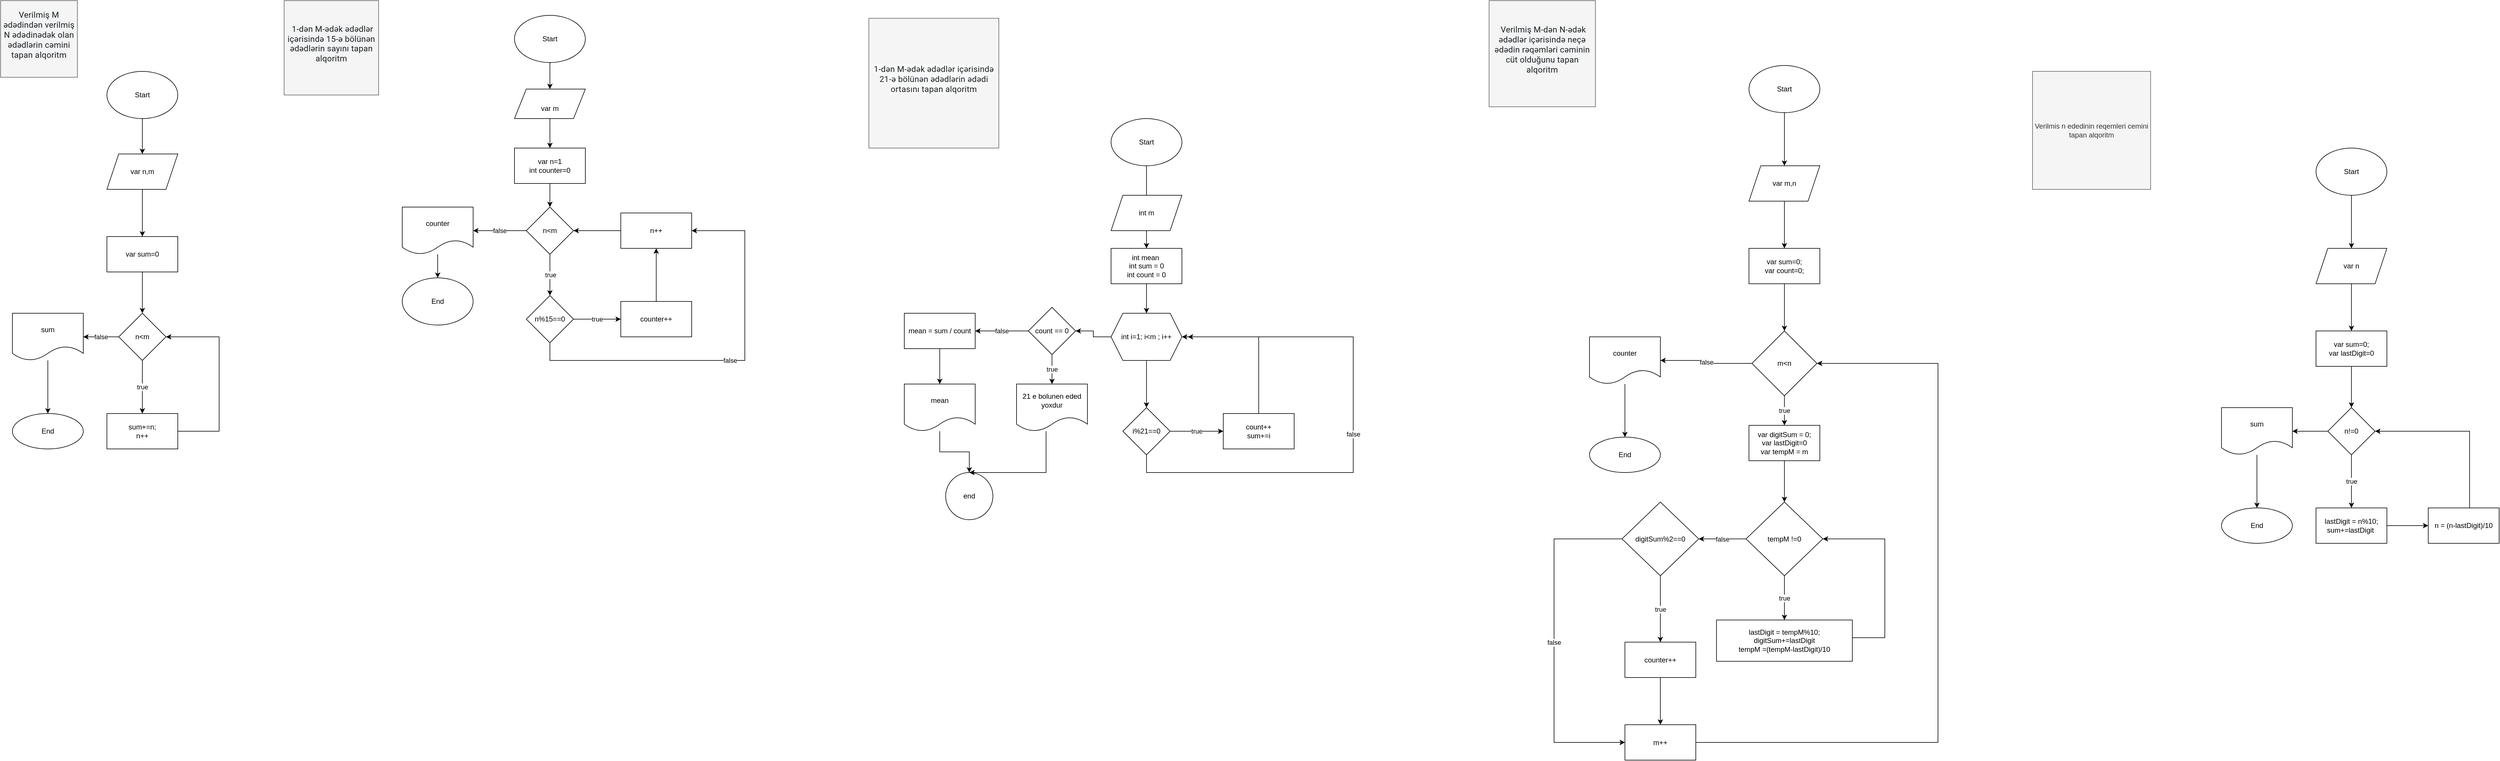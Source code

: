 <mxfile version="18.0.6" type="device"><diagram id="zhgEL19RaD3LNtst3W-4" name="Page-1"><mxGraphModel dx="782" dy="411" grid="1" gridSize="10" guides="1" tooltips="1" connect="1" arrows="1" fold="1" page="1" pageScale="1" pageWidth="850" pageHeight="1100" math="0" shadow="0"><root><mxCell id="0"/><mxCell id="1" parent="0"/><mxCell id="QEVaQ_2GhwI0ITmnU6J1-1" value="&#10;&lt;span style=&quot;color: rgba(0, 0, 0, 0.87); font-family: Roboto, Arial, sans-serif; font-size: 14px; font-style: normal; font-variant-ligatures: normal; font-variant-caps: normal; font-weight: 400; letter-spacing: 0.2px; orphans: 2; text-align: start; text-indent: 0px; text-transform: none; widows: 2; word-spacing: 0px; -webkit-text-stroke-width: 0px; background-color: rgb(241, 243, 244); text-decoration-thickness: initial; text-decoration-style: initial; text-decoration-color: initial; float: none; display: inline !important;&quot;&gt;Verilmiş M ədədindən verilmiş N ədədinədək olan ədədlərin cəmini tapan alqoritm&lt;/span&gt;&#10;&#10;" style="whiteSpace=wrap;html=1;aspect=fixed;fillColor=#f5f5f5;fontColor=#333333;strokeColor=#666666;" vertex="1" parent="1"><mxGeometry x="40" y="40" width="130" height="130" as="geometry"/></mxCell><mxCell id="QEVaQ_2GhwI0ITmnU6J1-5" value="" style="edgeStyle=orthogonalEdgeStyle;rounded=0;orthogonalLoop=1;jettySize=auto;html=1;" edge="1" parent="1" source="QEVaQ_2GhwI0ITmnU6J1-3" target="QEVaQ_2GhwI0ITmnU6J1-4"><mxGeometry relative="1" as="geometry"/></mxCell><mxCell id="QEVaQ_2GhwI0ITmnU6J1-3" value="Start" style="ellipse;whiteSpace=wrap;html=1;" vertex="1" parent="1"><mxGeometry x="220" y="160" width="120" height="80" as="geometry"/></mxCell><mxCell id="QEVaQ_2GhwI0ITmnU6J1-7" value="" style="edgeStyle=orthogonalEdgeStyle;rounded=0;orthogonalLoop=1;jettySize=auto;html=1;" edge="1" parent="1" source="QEVaQ_2GhwI0ITmnU6J1-4" target="QEVaQ_2GhwI0ITmnU6J1-6"><mxGeometry relative="1" as="geometry"/></mxCell><mxCell id="QEVaQ_2GhwI0ITmnU6J1-4" value="var n,m" style="shape=parallelogram;perimeter=parallelogramPerimeter;whiteSpace=wrap;html=1;fixedSize=1;" vertex="1" parent="1"><mxGeometry x="220" y="300" width="120" height="60" as="geometry"/></mxCell><mxCell id="QEVaQ_2GhwI0ITmnU6J1-9" value="" style="edgeStyle=orthogonalEdgeStyle;rounded=0;orthogonalLoop=1;jettySize=auto;html=1;" edge="1" parent="1" source="QEVaQ_2GhwI0ITmnU6J1-6" target="QEVaQ_2GhwI0ITmnU6J1-8"><mxGeometry relative="1" as="geometry"/></mxCell><mxCell id="QEVaQ_2GhwI0ITmnU6J1-6" value="var sum=0" style="whiteSpace=wrap;html=1;" vertex="1" parent="1"><mxGeometry x="220" y="440" width="120" height="60" as="geometry"/></mxCell><mxCell id="QEVaQ_2GhwI0ITmnU6J1-11" value="true" style="edgeStyle=orthogonalEdgeStyle;rounded=0;orthogonalLoop=1;jettySize=auto;html=1;" edge="1" parent="1" source="QEVaQ_2GhwI0ITmnU6J1-8" target="QEVaQ_2GhwI0ITmnU6J1-10"><mxGeometry relative="1" as="geometry"/></mxCell><mxCell id="QEVaQ_2GhwI0ITmnU6J1-14" value="false" style="edgeStyle=orthogonalEdgeStyle;rounded=0;orthogonalLoop=1;jettySize=auto;html=1;" edge="1" parent="1" source="QEVaQ_2GhwI0ITmnU6J1-8" target="QEVaQ_2GhwI0ITmnU6J1-13"><mxGeometry relative="1" as="geometry"/></mxCell><mxCell id="QEVaQ_2GhwI0ITmnU6J1-8" value="n&amp;lt;m" style="rhombus;whiteSpace=wrap;html=1;" vertex="1" parent="1"><mxGeometry x="240" y="570" width="80" height="80" as="geometry"/></mxCell><mxCell id="QEVaQ_2GhwI0ITmnU6J1-12" style="edgeStyle=orthogonalEdgeStyle;rounded=0;orthogonalLoop=1;jettySize=auto;html=1;entryX=1;entryY=0.5;entryDx=0;entryDy=0;" edge="1" parent="1" source="QEVaQ_2GhwI0ITmnU6J1-10" target="QEVaQ_2GhwI0ITmnU6J1-8"><mxGeometry relative="1" as="geometry"><Array as="points"><mxPoint x="410" y="770"/><mxPoint x="410" y="610"/></Array></mxGeometry></mxCell><mxCell id="QEVaQ_2GhwI0ITmnU6J1-10" value="sum+=n;&lt;br&gt;n++" style="whiteSpace=wrap;html=1;" vertex="1" parent="1"><mxGeometry x="220" y="740" width="120" height="60" as="geometry"/></mxCell><mxCell id="QEVaQ_2GhwI0ITmnU6J1-16" value="" style="edgeStyle=orthogonalEdgeStyle;rounded=0;orthogonalLoop=1;jettySize=auto;html=1;" edge="1" parent="1" source="QEVaQ_2GhwI0ITmnU6J1-13" target="QEVaQ_2GhwI0ITmnU6J1-15"><mxGeometry relative="1" as="geometry"/></mxCell><mxCell id="QEVaQ_2GhwI0ITmnU6J1-13" value="sum" style="shape=document;whiteSpace=wrap;html=1;boundedLbl=1;" vertex="1" parent="1"><mxGeometry x="60" y="570" width="120" height="80" as="geometry"/></mxCell><mxCell id="QEVaQ_2GhwI0ITmnU6J1-15" value="End" style="ellipse;whiteSpace=wrap;html=1;" vertex="1" parent="1"><mxGeometry x="60" y="740" width="120" height="60" as="geometry"/></mxCell><mxCell id="QEVaQ_2GhwI0ITmnU6J1-17" value="&#10;&lt;span style=&quot;color: rgba(0, 0, 0, 0.87); font-family: Roboto, Arial, sans-serif; font-size: 14px; font-style: normal; font-variant-ligatures: normal; font-variant-caps: normal; font-weight: 400; letter-spacing: 0.2px; orphans: 2; text-align: start; text-indent: 0px; text-transform: none; widows: 2; word-spacing: 0px; -webkit-text-stroke-width: 0px; background-color: rgb(241, 243, 244); text-decoration-thickness: initial; text-decoration-style: initial; text-decoration-color: initial; float: none; display: inline !important;&quot;&gt;&lt;span&gt;&amp;nbsp;&lt;/span&gt;1-dən M-ədək ədədlər içərisində 15-ə bölünən ədədlərin sayını tapan alqoritm&lt;/span&gt;&#10;&#10;" style="whiteSpace=wrap;html=1;aspect=fixed;fillColor=#f5f5f5;fontColor=#333333;strokeColor=#666666;" vertex="1" parent="1"><mxGeometry x="520" y="40" width="160" height="160" as="geometry"/></mxCell><mxCell id="QEVaQ_2GhwI0ITmnU6J1-19" style="edgeStyle=orthogonalEdgeStyle;rounded=0;orthogonalLoop=1;jettySize=auto;html=1;" edge="1" parent="1" source="QEVaQ_2GhwI0ITmnU6J1-18" target="QEVaQ_2GhwI0ITmnU6J1-20"><mxGeometry relative="1" as="geometry"><mxPoint x="970" y="210" as="targetPoint"/></mxGeometry></mxCell><mxCell id="QEVaQ_2GhwI0ITmnU6J1-18" value="Start" style="ellipse;whiteSpace=wrap;html=1;" vertex="1" parent="1"><mxGeometry x="910" y="65" width="120" height="80" as="geometry"/></mxCell><mxCell id="QEVaQ_2GhwI0ITmnU6J1-21" style="edgeStyle=orthogonalEdgeStyle;rounded=0;orthogonalLoop=1;jettySize=auto;html=1;" edge="1" parent="1" source="QEVaQ_2GhwI0ITmnU6J1-20" target="QEVaQ_2GhwI0ITmnU6J1-22"><mxGeometry relative="1" as="geometry"><mxPoint x="970" y="300" as="targetPoint"/></mxGeometry></mxCell><mxCell id="QEVaQ_2GhwI0ITmnU6J1-20" value="&lt;br&gt;var m" style="shape=parallelogram;perimeter=parallelogramPerimeter;whiteSpace=wrap;html=1;fixedSize=1;" vertex="1" parent="1"><mxGeometry x="910" y="190" width="120" height="50" as="geometry"/></mxCell><mxCell id="QEVaQ_2GhwI0ITmnU6J1-23" style="edgeStyle=orthogonalEdgeStyle;rounded=0;orthogonalLoop=1;jettySize=auto;html=1;" edge="1" parent="1" source="QEVaQ_2GhwI0ITmnU6J1-22" target="QEVaQ_2GhwI0ITmnU6J1-24"><mxGeometry relative="1" as="geometry"><mxPoint x="970" y="410" as="targetPoint"/></mxGeometry></mxCell><mxCell id="QEVaQ_2GhwI0ITmnU6J1-22" value="var n=1&lt;br&gt;int counter=0" style="rounded=0;whiteSpace=wrap;html=1;" vertex="1" parent="1"><mxGeometry x="910" y="290" width="120" height="60" as="geometry"/></mxCell><mxCell id="QEVaQ_2GhwI0ITmnU6J1-25" value="false" style="edgeStyle=orthogonalEdgeStyle;rounded=0;orthogonalLoop=1;jettySize=auto;html=1;" edge="1" parent="1" source="QEVaQ_2GhwI0ITmnU6J1-24" target="QEVaQ_2GhwI0ITmnU6J1-26"><mxGeometry relative="1" as="geometry"><mxPoint x="850" y="430" as="targetPoint"/></mxGeometry></mxCell><mxCell id="QEVaQ_2GhwI0ITmnU6J1-27" value="true" style="edgeStyle=orthogonalEdgeStyle;rounded=0;orthogonalLoop=1;jettySize=auto;html=1;" edge="1" parent="1" source="QEVaQ_2GhwI0ITmnU6J1-24"><mxGeometry relative="1" as="geometry"><mxPoint x="970" y="540" as="targetPoint"/></mxGeometry></mxCell><mxCell id="QEVaQ_2GhwI0ITmnU6J1-24" value="n&amp;lt;m" style="rhombus;whiteSpace=wrap;html=1;" vertex="1" parent="1"><mxGeometry x="930" y="390" width="80" height="80" as="geometry"/></mxCell><mxCell id="QEVaQ_2GhwI0ITmnU6J1-38" style="edgeStyle=orthogonalEdgeStyle;rounded=0;orthogonalLoop=1;jettySize=auto;html=1;entryX=0.5;entryY=0;entryDx=0;entryDy=0;" edge="1" parent="1" source="QEVaQ_2GhwI0ITmnU6J1-26" target="QEVaQ_2GhwI0ITmnU6J1-37"><mxGeometry relative="1" as="geometry"/></mxCell><mxCell id="QEVaQ_2GhwI0ITmnU6J1-26" value="counter" style="shape=document;whiteSpace=wrap;html=1;boundedLbl=1;" vertex="1" parent="1"><mxGeometry x="720" y="390" width="120" height="80" as="geometry"/></mxCell><mxCell id="QEVaQ_2GhwI0ITmnU6J1-30" value="true" style="edgeStyle=orthogonalEdgeStyle;rounded=0;orthogonalLoop=1;jettySize=auto;html=1;" edge="1" parent="1" source="QEVaQ_2GhwI0ITmnU6J1-29" target="QEVaQ_2GhwI0ITmnU6J1-31"><mxGeometry relative="1" as="geometry"><mxPoint x="1120" y="580" as="targetPoint"/></mxGeometry></mxCell><mxCell id="QEVaQ_2GhwI0ITmnU6J1-35" value="false" style="edgeStyle=orthogonalEdgeStyle;rounded=0;orthogonalLoop=1;jettySize=auto;html=1;entryX=1;entryY=0.5;entryDx=0;entryDy=0;" edge="1" parent="1" source="QEVaQ_2GhwI0ITmnU6J1-29" target="QEVaQ_2GhwI0ITmnU6J1-33"><mxGeometry relative="1" as="geometry"><Array as="points"><mxPoint x="970" y="650"/><mxPoint x="1300" y="650"/><mxPoint x="1300" y="430"/></Array></mxGeometry></mxCell><mxCell id="QEVaQ_2GhwI0ITmnU6J1-29" value="n%15==0" style="rhombus;whiteSpace=wrap;html=1;" vertex="1" parent="1"><mxGeometry x="930" y="540" width="80" height="80" as="geometry"/></mxCell><mxCell id="QEVaQ_2GhwI0ITmnU6J1-34" style="edgeStyle=orthogonalEdgeStyle;rounded=0;orthogonalLoop=1;jettySize=auto;html=1;entryX=0.5;entryY=1;entryDx=0;entryDy=0;" edge="1" parent="1" source="QEVaQ_2GhwI0ITmnU6J1-31" target="QEVaQ_2GhwI0ITmnU6J1-33"><mxGeometry relative="1" as="geometry"/></mxCell><mxCell id="QEVaQ_2GhwI0ITmnU6J1-31" value="counter++" style="rounded=0;whiteSpace=wrap;html=1;" vertex="1" parent="1"><mxGeometry x="1090" y="550" width="120" height="60" as="geometry"/></mxCell><mxCell id="QEVaQ_2GhwI0ITmnU6J1-36" style="edgeStyle=orthogonalEdgeStyle;rounded=0;orthogonalLoop=1;jettySize=auto;html=1;entryX=1;entryY=0.5;entryDx=0;entryDy=0;" edge="1" parent="1" source="QEVaQ_2GhwI0ITmnU6J1-33" target="QEVaQ_2GhwI0ITmnU6J1-24"><mxGeometry relative="1" as="geometry"/></mxCell><mxCell id="QEVaQ_2GhwI0ITmnU6J1-33" value="n++" style="rounded=0;whiteSpace=wrap;html=1;" vertex="1" parent="1"><mxGeometry x="1090" y="400" width="120" height="60" as="geometry"/></mxCell><mxCell id="QEVaQ_2GhwI0ITmnU6J1-37" value="End" style="ellipse;whiteSpace=wrap;html=1;" vertex="1" parent="1"><mxGeometry x="720" y="510" width="120" height="80" as="geometry"/></mxCell><mxCell id="QEVaQ_2GhwI0ITmnU6J1-39" value="&#10;&lt;span style=&quot;color: rgba(0, 0, 0, 0.87); font-family: Roboto, Arial, sans-serif; font-size: 14px; font-style: normal; font-variant-ligatures: normal; font-variant-caps: normal; font-weight: 400; letter-spacing: 0.2px; orphans: 2; text-align: start; text-indent: 0px; text-transform: none; widows: 2; word-spacing: 0px; -webkit-text-stroke-width: 0px; background-color: rgb(248, 249, 250); text-decoration-thickness: initial; text-decoration-style: initial; text-decoration-color: initial; float: none; display: inline !important;&quot;&gt;1-dən M-ədək ədədlər içərisində 21-ə bölünən ədədlərin ədədi ortasını tapan alqoritm&lt;/span&gt;&#10;&#10;" style="whiteSpace=wrap;html=1;aspect=fixed;fillColor=#f5f5f5;fontColor=#333333;strokeColor=#666666;" vertex="1" parent="1"><mxGeometry x="1510" y="70" width="220" height="220" as="geometry"/></mxCell><mxCell id="QEVaQ_2GhwI0ITmnU6J1-43" style="edgeStyle=orthogonalEdgeStyle;rounded=0;orthogonalLoop=1;jettySize=auto;html=1;exitX=0.5;exitY=1;exitDx=0;exitDy=0;entryX=0.5;entryY=0;entryDx=0;entryDy=0;startArrow=none;" edge="1" parent="1" source="QEVaQ_2GhwI0ITmnU6J1-44" target="QEVaQ_2GhwI0ITmnU6J1-42"><mxGeometry relative="1" as="geometry"/></mxCell><mxCell id="QEVaQ_2GhwI0ITmnU6J1-40" value="Start" style="ellipse;whiteSpace=wrap;html=1;" vertex="1" parent="1"><mxGeometry x="1920" y="240" width="120" height="80" as="geometry"/></mxCell><mxCell id="QEVaQ_2GhwI0ITmnU6J1-47" style="edgeStyle=orthogonalEdgeStyle;rounded=0;orthogonalLoop=1;jettySize=auto;html=1;entryX=0.5;entryY=0;entryDx=0;entryDy=0;" edge="1" parent="1" source="QEVaQ_2GhwI0ITmnU6J1-42" target="QEVaQ_2GhwI0ITmnU6J1-46"><mxGeometry relative="1" as="geometry"/></mxCell><mxCell id="QEVaQ_2GhwI0ITmnU6J1-42" value="int mean&amp;nbsp;&lt;br&gt;int sum = 0&lt;br&gt;int count = 0" style="rounded=0;whiteSpace=wrap;html=1;" vertex="1" parent="1"><mxGeometry x="1920" y="460" width="120" height="60" as="geometry"/></mxCell><mxCell id="QEVaQ_2GhwI0ITmnU6J1-44" value="int m" style="shape=parallelogram;perimeter=parallelogramPerimeter;whiteSpace=wrap;html=1;fixedSize=1;" vertex="1" parent="1"><mxGeometry x="1920" y="370" width="120" height="60" as="geometry"/></mxCell><mxCell id="QEVaQ_2GhwI0ITmnU6J1-45" value="" style="edgeStyle=orthogonalEdgeStyle;rounded=0;orthogonalLoop=1;jettySize=auto;html=1;exitX=0.5;exitY=1;exitDx=0;exitDy=0;entryX=0.5;entryY=0;entryDx=0;entryDy=0;endArrow=none;" edge="1" parent="1" source="QEVaQ_2GhwI0ITmnU6J1-40" target="QEVaQ_2GhwI0ITmnU6J1-44"><mxGeometry relative="1" as="geometry"><mxPoint x="1980" y="320" as="sourcePoint"/><mxPoint x="1980" y="460" as="targetPoint"/></mxGeometry></mxCell><mxCell id="QEVaQ_2GhwI0ITmnU6J1-49" value="" style="edgeStyle=orthogonalEdgeStyle;rounded=0;orthogonalLoop=1;jettySize=auto;html=1;" edge="1" parent="1" source="QEVaQ_2GhwI0ITmnU6J1-46" target="QEVaQ_2GhwI0ITmnU6J1-48"><mxGeometry relative="1" as="geometry"/></mxCell><mxCell id="QEVaQ_2GhwI0ITmnU6J1-62" style="edgeStyle=orthogonalEdgeStyle;rounded=0;orthogonalLoop=1;jettySize=auto;html=1;" edge="1" parent="1" source="QEVaQ_2GhwI0ITmnU6J1-46" target="QEVaQ_2GhwI0ITmnU6J1-61"><mxGeometry relative="1" as="geometry"/></mxCell><mxCell id="QEVaQ_2GhwI0ITmnU6J1-46" value="int i=1; i&amp;lt;m ; i++" style="shape=hexagon;perimeter=hexagonPerimeter2;whiteSpace=wrap;html=1;fixedSize=1;" vertex="1" parent="1"><mxGeometry x="1920" y="570" width="120" height="80" as="geometry"/></mxCell><mxCell id="QEVaQ_2GhwI0ITmnU6J1-51" value="true" style="edgeStyle=orthogonalEdgeStyle;rounded=0;orthogonalLoop=1;jettySize=auto;html=1;" edge="1" parent="1" source="QEVaQ_2GhwI0ITmnU6J1-48" target="QEVaQ_2GhwI0ITmnU6J1-50"><mxGeometry relative="1" as="geometry"/></mxCell><mxCell id="QEVaQ_2GhwI0ITmnU6J1-54" value="false" style="edgeStyle=orthogonalEdgeStyle;rounded=0;orthogonalLoop=1;jettySize=auto;html=1;" edge="1" parent="1" source="QEVaQ_2GhwI0ITmnU6J1-48"><mxGeometry relative="1" as="geometry"><mxPoint x="2050" y="610" as="targetPoint"/><Array as="points"><mxPoint x="1980" y="840"/><mxPoint x="2330" y="840"/><mxPoint x="2330" y="610"/></Array></mxGeometry></mxCell><mxCell id="QEVaQ_2GhwI0ITmnU6J1-48" value="i%21==0" style="rhombus;whiteSpace=wrap;html=1;" vertex="1" parent="1"><mxGeometry x="1940" y="730" width="80" height="80" as="geometry"/></mxCell><mxCell id="QEVaQ_2GhwI0ITmnU6J1-53" style="edgeStyle=orthogonalEdgeStyle;rounded=0;orthogonalLoop=1;jettySize=auto;html=1;entryX=1;entryY=0.5;entryDx=0;entryDy=0;" edge="1" parent="1" source="QEVaQ_2GhwI0ITmnU6J1-50" target="QEVaQ_2GhwI0ITmnU6J1-46"><mxGeometry relative="1" as="geometry"><Array as="points"><mxPoint x="2170" y="610"/></Array></mxGeometry></mxCell><mxCell id="QEVaQ_2GhwI0ITmnU6J1-50" value="count++&lt;br&gt;sum+=i" style="whiteSpace=wrap;html=1;" vertex="1" parent="1"><mxGeometry x="2110" y="740" width="120" height="60" as="geometry"/></mxCell><mxCell id="QEVaQ_2GhwI0ITmnU6J1-58" style="edgeStyle=orthogonalEdgeStyle;rounded=0;orthogonalLoop=1;jettySize=auto;html=1;entryX=0.5;entryY=0;entryDx=0;entryDy=0;" edge="1" parent="1" source="QEVaQ_2GhwI0ITmnU6J1-55" target="QEVaQ_2GhwI0ITmnU6J1-57"><mxGeometry relative="1" as="geometry"/></mxCell><mxCell id="QEVaQ_2GhwI0ITmnU6J1-55" value="mean = sum / count" style="whiteSpace=wrap;html=1;" vertex="1" parent="1"><mxGeometry x="1570" y="570" width="120" height="60" as="geometry"/></mxCell><mxCell id="QEVaQ_2GhwI0ITmnU6J1-60" style="edgeStyle=orthogonalEdgeStyle;rounded=0;orthogonalLoop=1;jettySize=auto;html=1;entryX=0.5;entryY=0;entryDx=0;entryDy=0;" edge="1" parent="1" source="QEVaQ_2GhwI0ITmnU6J1-57" target="QEVaQ_2GhwI0ITmnU6J1-59"><mxGeometry relative="1" as="geometry"/></mxCell><mxCell id="QEVaQ_2GhwI0ITmnU6J1-57" value="mean" style="shape=document;whiteSpace=wrap;html=1;boundedLbl=1;" vertex="1" parent="1"><mxGeometry x="1570" y="690" width="120" height="80" as="geometry"/></mxCell><mxCell id="QEVaQ_2GhwI0ITmnU6J1-59" value="end" style="ellipse;whiteSpace=wrap;html=1;aspect=fixed;" vertex="1" parent="1"><mxGeometry x="1640" y="840" width="80" height="80" as="geometry"/></mxCell><mxCell id="QEVaQ_2GhwI0ITmnU6J1-64" value="true" style="edgeStyle=orthogonalEdgeStyle;rounded=0;orthogonalLoop=1;jettySize=auto;html=1;" edge="1" parent="1" source="QEVaQ_2GhwI0ITmnU6J1-61" target="QEVaQ_2GhwI0ITmnU6J1-63"><mxGeometry relative="1" as="geometry"/></mxCell><mxCell id="QEVaQ_2GhwI0ITmnU6J1-65" value="false" style="edgeStyle=orthogonalEdgeStyle;rounded=0;orthogonalLoop=1;jettySize=auto;html=1;entryX=1;entryY=0.5;entryDx=0;entryDy=0;" edge="1" parent="1" source="QEVaQ_2GhwI0ITmnU6J1-61" target="QEVaQ_2GhwI0ITmnU6J1-55"><mxGeometry relative="1" as="geometry"/></mxCell><mxCell id="QEVaQ_2GhwI0ITmnU6J1-61" value="count == 0" style="rhombus;whiteSpace=wrap;html=1;" vertex="1" parent="1"><mxGeometry x="1780" y="560" width="80" height="80" as="geometry"/></mxCell><mxCell id="QEVaQ_2GhwI0ITmnU6J1-66" style="edgeStyle=orthogonalEdgeStyle;rounded=0;orthogonalLoop=1;jettySize=auto;html=1;" edge="1" parent="1" source="QEVaQ_2GhwI0ITmnU6J1-63" target="QEVaQ_2GhwI0ITmnU6J1-59"><mxGeometry relative="1" as="geometry"><mxPoint x="1730" y="870" as="targetPoint"/><Array as="points"><mxPoint x="1810" y="840"/></Array></mxGeometry></mxCell><mxCell id="QEVaQ_2GhwI0ITmnU6J1-63" value="21 e bolunen eded yoxdur" style="shape=document;whiteSpace=wrap;html=1;boundedLbl=1;" vertex="1" parent="1"><mxGeometry x="1760" y="690" width="120" height="80" as="geometry"/></mxCell><mxCell id="QEVaQ_2GhwI0ITmnU6J1-68" value="&#10;&lt;span style=&quot;color: rgba(0, 0, 0, 0.87); font-family: Roboto, Arial, sans-serif; font-size: 14px; font-style: normal; font-variant-ligatures: normal; font-variant-caps: normal; font-weight: 400; letter-spacing: 0.2px; orphans: 2; text-align: start; text-indent: 0px; text-transform: none; widows: 2; word-spacing: 0px; -webkit-text-stroke-width: 0px; background-color: rgb(241, 243, 244); text-decoration-thickness: initial; text-decoration-style: initial; text-decoration-color: initial; float: none; display: inline !important;&quot;&gt;&lt;span&gt;&amp;nbsp;&lt;/span&gt;Verilmiş M-dən N-ədək ədədlər içərisində neçə ədədin rəqəmləri cəminin cüt olduğunu tapan alqoritm&lt;/span&gt;&#10;&#10;" style="whiteSpace=wrap;html=1;aspect=fixed;fillColor=#f5f5f5;fontColor=#333333;strokeColor=#666666;" vertex="1" parent="1"><mxGeometry x="2560" y="40" width="180" height="180" as="geometry"/></mxCell><mxCell id="QEVaQ_2GhwI0ITmnU6J1-71" value="" style="edgeStyle=orthogonalEdgeStyle;rounded=0;orthogonalLoop=1;jettySize=auto;html=1;" edge="1" parent="1" source="QEVaQ_2GhwI0ITmnU6J1-69" target="QEVaQ_2GhwI0ITmnU6J1-70"><mxGeometry relative="1" as="geometry"/></mxCell><mxCell id="QEVaQ_2GhwI0ITmnU6J1-69" value="Start" style="ellipse;whiteSpace=wrap;html=1;" vertex="1" parent="1"><mxGeometry x="3000" y="150" width="120" height="80" as="geometry"/></mxCell><mxCell id="QEVaQ_2GhwI0ITmnU6J1-73" value="" style="edgeStyle=orthogonalEdgeStyle;rounded=0;orthogonalLoop=1;jettySize=auto;html=1;" edge="1" parent="1" source="QEVaQ_2GhwI0ITmnU6J1-70" target="QEVaQ_2GhwI0ITmnU6J1-72"><mxGeometry relative="1" as="geometry"/></mxCell><mxCell id="QEVaQ_2GhwI0ITmnU6J1-70" value="var m,n" style="shape=parallelogram;perimeter=parallelogramPerimeter;whiteSpace=wrap;html=1;fixedSize=1;" vertex="1" parent="1"><mxGeometry x="3000" y="320" width="120" height="60" as="geometry"/></mxCell><mxCell id="QEVaQ_2GhwI0ITmnU6J1-75" value="" style="edgeStyle=orthogonalEdgeStyle;rounded=0;orthogonalLoop=1;jettySize=auto;html=1;" edge="1" parent="1" source="QEVaQ_2GhwI0ITmnU6J1-72" target="QEVaQ_2GhwI0ITmnU6J1-74"><mxGeometry relative="1" as="geometry"/></mxCell><mxCell id="QEVaQ_2GhwI0ITmnU6J1-72" value="var sum=0;&lt;br&gt;var count=0;&lt;br&gt;" style="whiteSpace=wrap;html=1;" vertex="1" parent="1"><mxGeometry x="3000" y="460" width="120" height="60" as="geometry"/></mxCell><mxCell id="QEVaQ_2GhwI0ITmnU6J1-97" value="true" style="edgeStyle=orthogonalEdgeStyle;rounded=0;orthogonalLoop=1;jettySize=auto;html=1;" edge="1" parent="1" source="QEVaQ_2GhwI0ITmnU6J1-74" target="QEVaQ_2GhwI0ITmnU6J1-95"><mxGeometry relative="1" as="geometry"/></mxCell><mxCell id="QEVaQ_2GhwI0ITmnU6J1-111" value="false" style="edgeStyle=orthogonalEdgeStyle;rounded=0;orthogonalLoop=1;jettySize=auto;html=1;" edge="1" parent="1" source="QEVaQ_2GhwI0ITmnU6J1-74" target="QEVaQ_2GhwI0ITmnU6J1-110"><mxGeometry relative="1" as="geometry"/></mxCell><mxCell id="QEVaQ_2GhwI0ITmnU6J1-74" value="m&amp;lt;n" style="rhombus;whiteSpace=wrap;html=1;" vertex="1" parent="1"><mxGeometry x="3005" y="600" width="110" height="110" as="geometry"/></mxCell><mxCell id="QEVaQ_2GhwI0ITmnU6J1-100" value="true" style="edgeStyle=orthogonalEdgeStyle;rounded=0;orthogonalLoop=1;jettySize=auto;html=1;" edge="1" parent="1" source="QEVaQ_2GhwI0ITmnU6J1-76" target="QEVaQ_2GhwI0ITmnU6J1-99"><mxGeometry relative="1" as="geometry"/></mxCell><mxCell id="QEVaQ_2GhwI0ITmnU6J1-103" value="false" style="edgeStyle=orthogonalEdgeStyle;rounded=0;orthogonalLoop=1;jettySize=auto;html=1;" edge="1" parent="1" source="QEVaQ_2GhwI0ITmnU6J1-76" target="QEVaQ_2GhwI0ITmnU6J1-102"><mxGeometry relative="1" as="geometry"/></mxCell><mxCell id="QEVaQ_2GhwI0ITmnU6J1-76" value="tempM&amp;nbsp;!=0" style="rhombus;whiteSpace=wrap;html=1;" vertex="1" parent="1"><mxGeometry x="2995" y="890" width="130" height="125" as="geometry"/></mxCell><mxCell id="QEVaQ_2GhwI0ITmnU6J1-78" value="Verilmis n ededinin reqemleri cemini tapan alqoritm" style="whiteSpace=wrap;html=1;aspect=fixed;fillColor=#f5f5f5;fontColor=#333333;strokeColor=#666666;" vertex="1" parent="1"><mxGeometry x="3480" y="160" width="200" height="200" as="geometry"/></mxCell><mxCell id="QEVaQ_2GhwI0ITmnU6J1-81" value="" style="edgeStyle=orthogonalEdgeStyle;rounded=0;orthogonalLoop=1;jettySize=auto;html=1;" edge="1" parent="1" source="QEVaQ_2GhwI0ITmnU6J1-79" target="QEVaQ_2GhwI0ITmnU6J1-80"><mxGeometry relative="1" as="geometry"/></mxCell><mxCell id="QEVaQ_2GhwI0ITmnU6J1-79" value="Start" style="ellipse;whiteSpace=wrap;html=1;" vertex="1" parent="1"><mxGeometry x="3960" y="290" width="120" height="80" as="geometry"/></mxCell><mxCell id="QEVaQ_2GhwI0ITmnU6J1-83" value="" style="edgeStyle=orthogonalEdgeStyle;rounded=0;orthogonalLoop=1;jettySize=auto;html=1;" edge="1" parent="1" source="QEVaQ_2GhwI0ITmnU6J1-80" target="QEVaQ_2GhwI0ITmnU6J1-82"><mxGeometry relative="1" as="geometry"/></mxCell><mxCell id="QEVaQ_2GhwI0ITmnU6J1-80" value="var n" style="shape=parallelogram;perimeter=parallelogramPerimeter;whiteSpace=wrap;html=1;fixedSize=1;" vertex="1" parent="1"><mxGeometry x="3960" y="460" width="120" height="60" as="geometry"/></mxCell><mxCell id="QEVaQ_2GhwI0ITmnU6J1-85" value="" style="edgeStyle=orthogonalEdgeStyle;rounded=0;orthogonalLoop=1;jettySize=auto;html=1;" edge="1" parent="1" source="QEVaQ_2GhwI0ITmnU6J1-82" target="QEVaQ_2GhwI0ITmnU6J1-84"><mxGeometry relative="1" as="geometry"/></mxCell><mxCell id="QEVaQ_2GhwI0ITmnU6J1-82" value="var sum=0;&lt;br&gt;var lastDigit=0" style="whiteSpace=wrap;html=1;" vertex="1" parent="1"><mxGeometry x="3960" y="600" width="120" height="60" as="geometry"/></mxCell><mxCell id="QEVaQ_2GhwI0ITmnU6J1-87" value="true" style="edgeStyle=orthogonalEdgeStyle;rounded=0;orthogonalLoop=1;jettySize=auto;html=1;" edge="1" parent="1" source="QEVaQ_2GhwI0ITmnU6J1-84" target="QEVaQ_2GhwI0ITmnU6J1-86"><mxGeometry relative="1" as="geometry"/></mxCell><mxCell id="QEVaQ_2GhwI0ITmnU6J1-92" value="" style="edgeStyle=orthogonalEdgeStyle;rounded=0;orthogonalLoop=1;jettySize=auto;html=1;" edge="1" parent="1" source="QEVaQ_2GhwI0ITmnU6J1-84" target="QEVaQ_2GhwI0ITmnU6J1-91"><mxGeometry relative="1" as="geometry"/></mxCell><mxCell id="QEVaQ_2GhwI0ITmnU6J1-84" value="n!=0" style="rhombus;whiteSpace=wrap;html=1;" vertex="1" parent="1"><mxGeometry x="3980" y="730" width="80" height="80" as="geometry"/></mxCell><mxCell id="QEVaQ_2GhwI0ITmnU6J1-89" value="" style="edgeStyle=orthogonalEdgeStyle;rounded=0;orthogonalLoop=1;jettySize=auto;html=1;" edge="1" parent="1" source="QEVaQ_2GhwI0ITmnU6J1-86" target="QEVaQ_2GhwI0ITmnU6J1-88"><mxGeometry relative="1" as="geometry"/></mxCell><mxCell id="QEVaQ_2GhwI0ITmnU6J1-86" value="lastDigit = n%10;&lt;br&gt;sum+=lastDigit&amp;nbsp;" style="whiteSpace=wrap;html=1;" vertex="1" parent="1"><mxGeometry x="3960" y="900" width="120" height="60" as="geometry"/></mxCell><mxCell id="QEVaQ_2GhwI0ITmnU6J1-90" style="edgeStyle=orthogonalEdgeStyle;rounded=0;orthogonalLoop=1;jettySize=auto;html=1;entryX=1;entryY=0.5;entryDx=0;entryDy=0;" edge="1" parent="1" source="QEVaQ_2GhwI0ITmnU6J1-88" target="QEVaQ_2GhwI0ITmnU6J1-84"><mxGeometry relative="1" as="geometry"><Array as="points"><mxPoint x="4220" y="770"/></Array></mxGeometry></mxCell><mxCell id="QEVaQ_2GhwI0ITmnU6J1-88" value="n = (n-lastDigit)/10" style="rounded=0;whiteSpace=wrap;html=1;" vertex="1" parent="1"><mxGeometry x="4150" y="900" width="120" height="60" as="geometry"/></mxCell><mxCell id="QEVaQ_2GhwI0ITmnU6J1-94" value="" style="edgeStyle=orthogonalEdgeStyle;rounded=0;orthogonalLoop=1;jettySize=auto;html=1;" edge="1" parent="1" source="QEVaQ_2GhwI0ITmnU6J1-91" target="QEVaQ_2GhwI0ITmnU6J1-93"><mxGeometry relative="1" as="geometry"/></mxCell><mxCell id="QEVaQ_2GhwI0ITmnU6J1-91" value="sum" style="shape=document;whiteSpace=wrap;html=1;boundedLbl=1;" vertex="1" parent="1"><mxGeometry x="3800" y="730" width="120" height="80" as="geometry"/></mxCell><mxCell id="QEVaQ_2GhwI0ITmnU6J1-93" value="End" style="ellipse;whiteSpace=wrap;html=1;" vertex="1" parent="1"><mxGeometry x="3800" y="900" width="120" height="60" as="geometry"/></mxCell><mxCell id="QEVaQ_2GhwI0ITmnU6J1-98" value="" style="edgeStyle=orthogonalEdgeStyle;rounded=0;orthogonalLoop=1;jettySize=auto;html=1;" edge="1" parent="1" source="QEVaQ_2GhwI0ITmnU6J1-95" target="QEVaQ_2GhwI0ITmnU6J1-76"><mxGeometry relative="1" as="geometry"/></mxCell><mxCell id="QEVaQ_2GhwI0ITmnU6J1-95" value="var digitSum = 0;&lt;br&gt;var lastDigit=0&lt;br&gt;var tempM = m" style="whiteSpace=wrap;html=1;" vertex="1" parent="1"><mxGeometry x="3000" y="760" width="120" height="60" as="geometry"/></mxCell><mxCell id="QEVaQ_2GhwI0ITmnU6J1-101" style="edgeStyle=orthogonalEdgeStyle;rounded=0;orthogonalLoop=1;jettySize=auto;html=1;entryX=1;entryY=0.5;entryDx=0;entryDy=0;" edge="1" parent="1" source="QEVaQ_2GhwI0ITmnU6J1-99" target="QEVaQ_2GhwI0ITmnU6J1-76"><mxGeometry relative="1" as="geometry"><Array as="points"><mxPoint x="3230" y="1120"/><mxPoint x="3230" y="953"/></Array></mxGeometry></mxCell><mxCell id="QEVaQ_2GhwI0ITmnU6J1-99" value="lastDigit = tempM%10;&lt;br&gt;digitSum+=lastDigit&lt;br&gt;tempM&amp;nbsp;=(tempM-lastDigit)/10" style="whiteSpace=wrap;html=1;" vertex="1" parent="1"><mxGeometry x="2945" y="1090" width="230" height="70" as="geometry"/></mxCell><mxCell id="QEVaQ_2GhwI0ITmnU6J1-105" value="true" style="edgeStyle=orthogonalEdgeStyle;rounded=0;orthogonalLoop=1;jettySize=auto;html=1;" edge="1" parent="1" source="QEVaQ_2GhwI0ITmnU6J1-102" target="QEVaQ_2GhwI0ITmnU6J1-104"><mxGeometry relative="1" as="geometry"/></mxCell><mxCell id="QEVaQ_2GhwI0ITmnU6J1-109" value="false" style="edgeStyle=orthogonalEdgeStyle;rounded=0;orthogonalLoop=1;jettySize=auto;html=1;entryX=0;entryY=0.5;entryDx=0;entryDy=0;" edge="1" parent="1" source="QEVaQ_2GhwI0ITmnU6J1-102" target="QEVaQ_2GhwI0ITmnU6J1-106"><mxGeometry relative="1" as="geometry"><Array as="points"><mxPoint x="2670" y="953"/><mxPoint x="2670" y="1297"/></Array></mxGeometry></mxCell><mxCell id="QEVaQ_2GhwI0ITmnU6J1-102" value="digitSum%2==0" style="rhombus;whiteSpace=wrap;html=1;" vertex="1" parent="1"><mxGeometry x="2785" y="890" width="130" height="125" as="geometry"/></mxCell><mxCell id="QEVaQ_2GhwI0ITmnU6J1-107" value="" style="edgeStyle=orthogonalEdgeStyle;rounded=0;orthogonalLoop=1;jettySize=auto;html=1;" edge="1" parent="1" source="QEVaQ_2GhwI0ITmnU6J1-104" target="QEVaQ_2GhwI0ITmnU6J1-106"><mxGeometry relative="1" as="geometry"/></mxCell><mxCell id="QEVaQ_2GhwI0ITmnU6J1-104" value="counter++&lt;br&gt;" style="whiteSpace=wrap;html=1;" vertex="1" parent="1"><mxGeometry x="2790" y="1127.5" width="120" height="60" as="geometry"/></mxCell><mxCell id="QEVaQ_2GhwI0ITmnU6J1-108" style="edgeStyle=orthogonalEdgeStyle;rounded=0;orthogonalLoop=1;jettySize=auto;html=1;entryX=1;entryY=0.5;entryDx=0;entryDy=0;" edge="1" parent="1" source="QEVaQ_2GhwI0ITmnU6J1-106" target="QEVaQ_2GhwI0ITmnU6J1-74"><mxGeometry relative="1" as="geometry"><Array as="points"><mxPoint x="3320" y="1297"/><mxPoint x="3320" y="655"/></Array></mxGeometry></mxCell><mxCell id="QEVaQ_2GhwI0ITmnU6J1-106" value="m++" style="whiteSpace=wrap;html=1;" vertex="1" parent="1"><mxGeometry x="2790" y="1267.5" width="120" height="60" as="geometry"/></mxCell><mxCell id="QEVaQ_2GhwI0ITmnU6J1-113" value="" style="edgeStyle=orthogonalEdgeStyle;rounded=0;orthogonalLoop=1;jettySize=auto;html=1;" edge="1" parent="1" source="QEVaQ_2GhwI0ITmnU6J1-110" target="QEVaQ_2GhwI0ITmnU6J1-112"><mxGeometry relative="1" as="geometry"/></mxCell><mxCell id="QEVaQ_2GhwI0ITmnU6J1-110" value="counter" style="shape=document;whiteSpace=wrap;html=1;boundedLbl=1;" vertex="1" parent="1"><mxGeometry x="2730" y="610" width="120" height="80" as="geometry"/></mxCell><mxCell id="QEVaQ_2GhwI0ITmnU6J1-112" value="End" style="ellipse;whiteSpace=wrap;html=1;" vertex="1" parent="1"><mxGeometry x="2730" y="780" width="120" height="60" as="geometry"/></mxCell></root></mxGraphModel></diagram></mxfile>